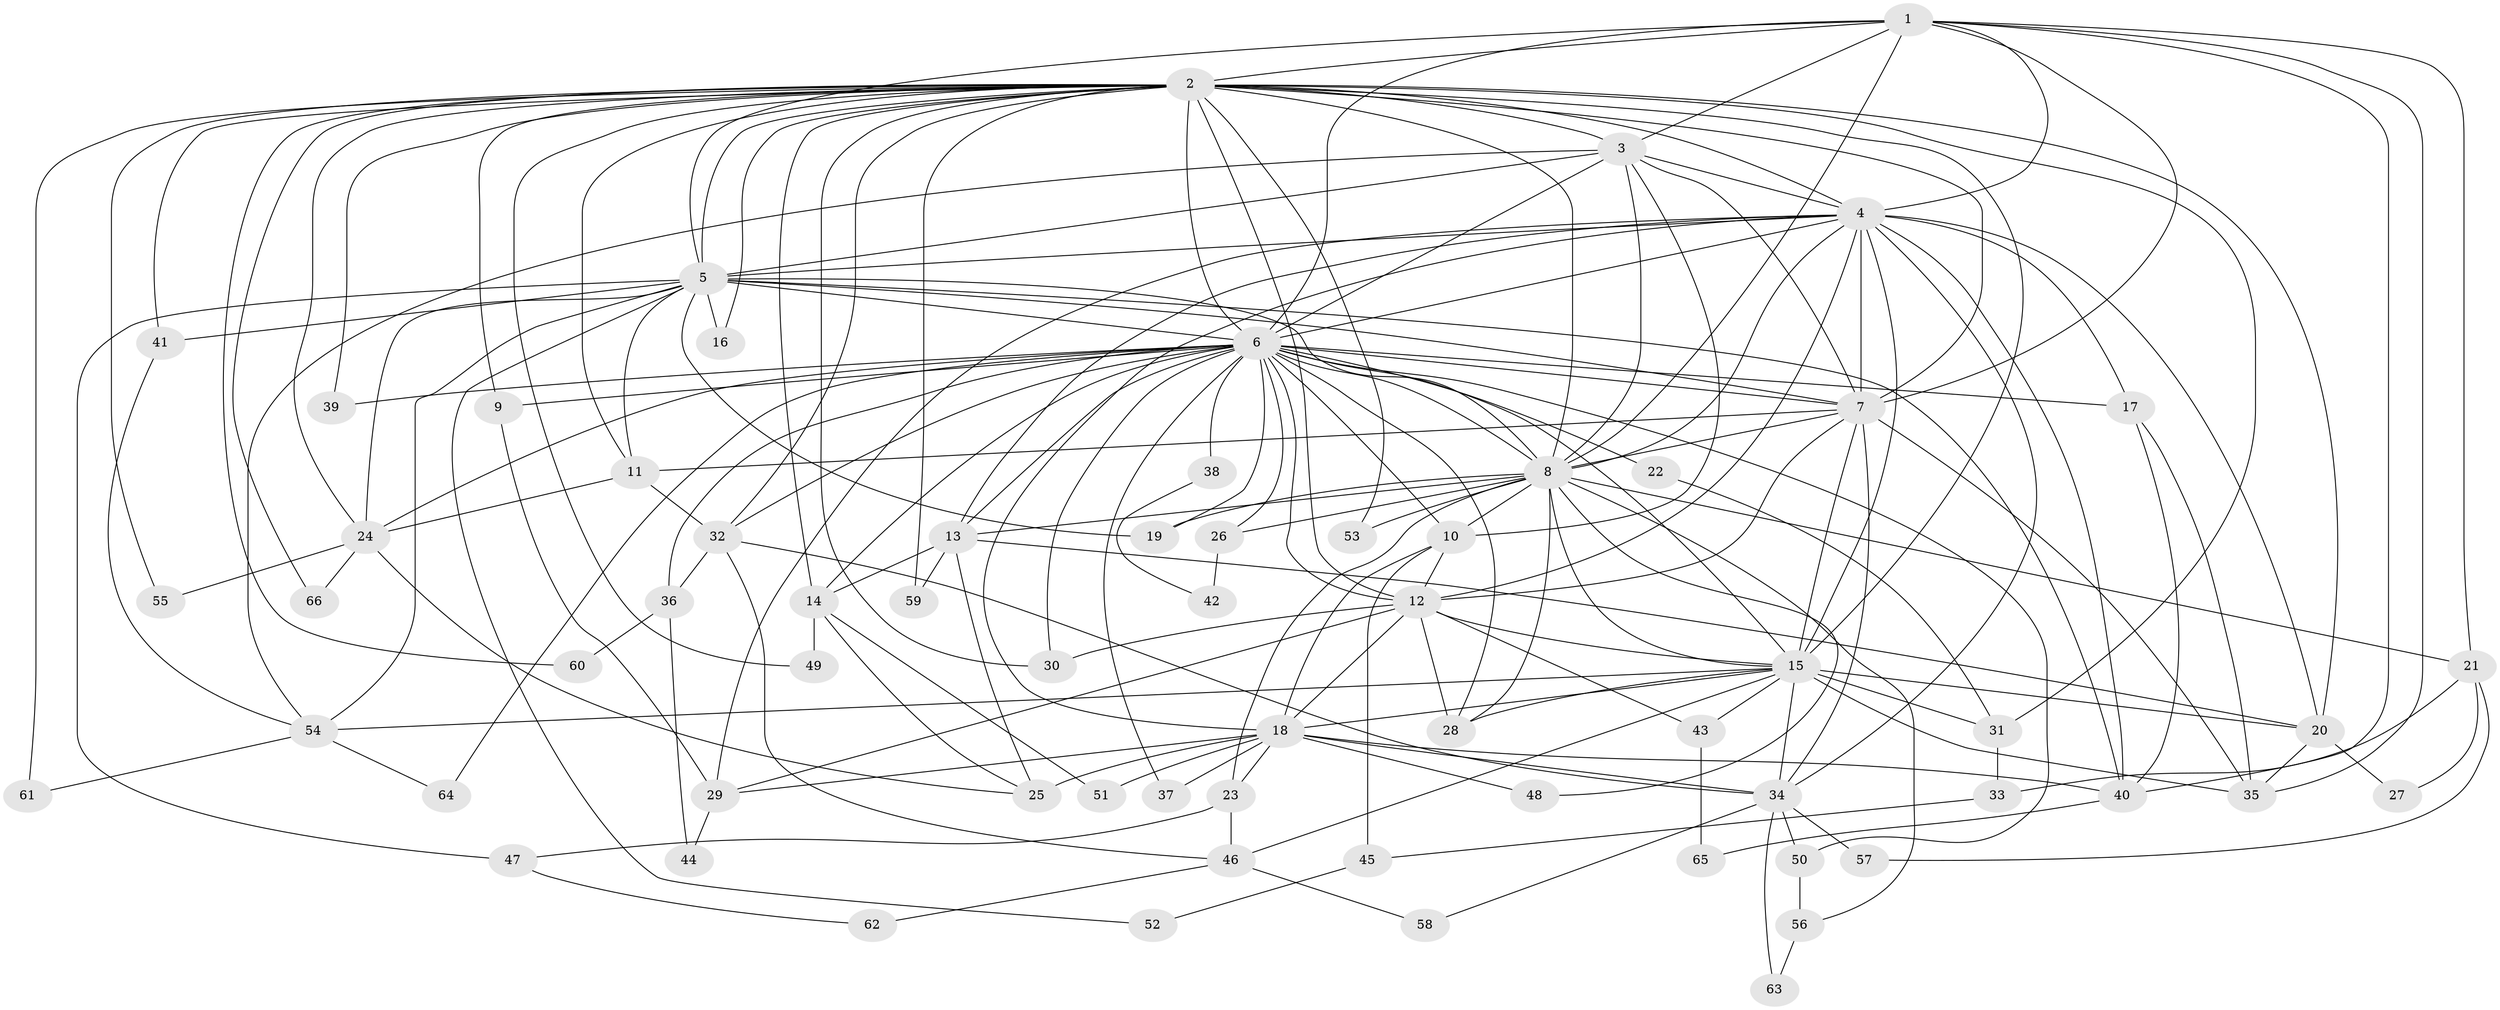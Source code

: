 // original degree distribution, {14: 0.007575757575757576, 15: 0.007575757575757576, 11: 0.015151515151515152, 24: 0.007575757575757576, 28: 0.007575757575757576, 19: 0.007575757575757576, 16: 0.007575757575757576, 31: 0.007575757575757576, 20: 0.007575757575757576, 35: 0.007575757575757576, 3: 0.1893939393939394, 7: 0.015151515151515152, 8: 0.007575757575757576, 5: 0.05303030303030303, 4: 0.11363636363636363, 2: 0.5075757575757576, 10: 0.007575757575757576, 6: 0.022727272727272728}
// Generated by graph-tools (version 1.1) at 2025/34/03/09/25 02:34:52]
// undirected, 66 vertices, 181 edges
graph export_dot {
graph [start="1"]
  node [color=gray90,style=filled];
  1;
  2;
  3;
  4;
  5;
  6;
  7;
  8;
  9;
  10;
  11;
  12;
  13;
  14;
  15;
  16;
  17;
  18;
  19;
  20;
  21;
  22;
  23;
  24;
  25;
  26;
  27;
  28;
  29;
  30;
  31;
  32;
  33;
  34;
  35;
  36;
  37;
  38;
  39;
  40;
  41;
  42;
  43;
  44;
  45;
  46;
  47;
  48;
  49;
  50;
  51;
  52;
  53;
  54;
  55;
  56;
  57;
  58;
  59;
  60;
  61;
  62;
  63;
  64;
  65;
  66;
  1 -- 2 [weight=3.0];
  1 -- 3 [weight=1.0];
  1 -- 4 [weight=1.0];
  1 -- 5 [weight=1.0];
  1 -- 6 [weight=2.0];
  1 -- 7 [weight=1.0];
  1 -- 8 [weight=1.0];
  1 -- 21 [weight=2.0];
  1 -- 35 [weight=1.0];
  1 -- 40 [weight=1.0];
  2 -- 3 [weight=2.0];
  2 -- 4 [weight=2.0];
  2 -- 5 [weight=2.0];
  2 -- 6 [weight=4.0];
  2 -- 7 [weight=2.0];
  2 -- 8 [weight=2.0];
  2 -- 9 [weight=1.0];
  2 -- 11 [weight=1.0];
  2 -- 12 [weight=1.0];
  2 -- 14 [weight=1.0];
  2 -- 15 [weight=1.0];
  2 -- 16 [weight=2.0];
  2 -- 20 [weight=1.0];
  2 -- 24 [weight=1.0];
  2 -- 30 [weight=1.0];
  2 -- 31 [weight=2.0];
  2 -- 32 [weight=1.0];
  2 -- 39 [weight=1.0];
  2 -- 41 [weight=1.0];
  2 -- 49 [weight=1.0];
  2 -- 53 [weight=1.0];
  2 -- 55 [weight=1.0];
  2 -- 59 [weight=1.0];
  2 -- 60 [weight=1.0];
  2 -- 61 [weight=1.0];
  2 -- 66 [weight=1.0];
  3 -- 4 [weight=1.0];
  3 -- 5 [weight=2.0];
  3 -- 6 [weight=2.0];
  3 -- 7 [weight=1.0];
  3 -- 8 [weight=1.0];
  3 -- 10 [weight=1.0];
  3 -- 54 [weight=1.0];
  4 -- 5 [weight=1.0];
  4 -- 6 [weight=2.0];
  4 -- 7 [weight=1.0];
  4 -- 8 [weight=1.0];
  4 -- 12 [weight=1.0];
  4 -- 13 [weight=1.0];
  4 -- 15 [weight=1.0];
  4 -- 17 [weight=4.0];
  4 -- 18 [weight=2.0];
  4 -- 20 [weight=2.0];
  4 -- 29 [weight=1.0];
  4 -- 34 [weight=1.0];
  4 -- 40 [weight=1.0];
  5 -- 6 [weight=3.0];
  5 -- 7 [weight=1.0];
  5 -- 8 [weight=1.0];
  5 -- 11 [weight=1.0];
  5 -- 16 [weight=2.0];
  5 -- 19 [weight=1.0];
  5 -- 24 [weight=1.0];
  5 -- 40 [weight=1.0];
  5 -- 41 [weight=1.0];
  5 -- 47 [weight=1.0];
  5 -- 52 [weight=1.0];
  5 -- 54 [weight=1.0];
  6 -- 7 [weight=4.0];
  6 -- 8 [weight=2.0];
  6 -- 9 [weight=1.0];
  6 -- 10 [weight=1.0];
  6 -- 12 [weight=1.0];
  6 -- 13 [weight=1.0];
  6 -- 14 [weight=1.0];
  6 -- 15 [weight=5.0];
  6 -- 17 [weight=2.0];
  6 -- 19 [weight=1.0];
  6 -- 22 [weight=1.0];
  6 -- 24 [weight=1.0];
  6 -- 26 [weight=1.0];
  6 -- 28 [weight=1.0];
  6 -- 30 [weight=1.0];
  6 -- 32 [weight=2.0];
  6 -- 36 [weight=1.0];
  6 -- 37 [weight=1.0];
  6 -- 38 [weight=1.0];
  6 -- 39 [weight=1.0];
  6 -- 50 [weight=1.0];
  6 -- 64 [weight=1.0];
  7 -- 8 [weight=1.0];
  7 -- 11 [weight=1.0];
  7 -- 12 [weight=1.0];
  7 -- 15 [weight=15.0];
  7 -- 34 [weight=1.0];
  7 -- 35 [weight=1.0];
  8 -- 10 [weight=1.0];
  8 -- 13 [weight=1.0];
  8 -- 15 [weight=1.0];
  8 -- 19 [weight=1.0];
  8 -- 21 [weight=1.0];
  8 -- 23 [weight=1.0];
  8 -- 26 [weight=1.0];
  8 -- 28 [weight=1.0];
  8 -- 48 [weight=1.0];
  8 -- 53 [weight=1.0];
  8 -- 56 [weight=1.0];
  9 -- 29 [weight=1.0];
  10 -- 12 [weight=1.0];
  10 -- 18 [weight=2.0];
  10 -- 45 [weight=1.0];
  11 -- 24 [weight=1.0];
  11 -- 32 [weight=4.0];
  12 -- 15 [weight=1.0];
  12 -- 18 [weight=2.0];
  12 -- 28 [weight=1.0];
  12 -- 29 [weight=1.0];
  12 -- 30 [weight=1.0];
  12 -- 43 [weight=1.0];
  13 -- 14 [weight=1.0];
  13 -- 20 [weight=1.0];
  13 -- 25 [weight=1.0];
  13 -- 59 [weight=1.0];
  14 -- 25 [weight=1.0];
  14 -- 49 [weight=1.0];
  14 -- 51 [weight=1.0];
  15 -- 18 [weight=1.0];
  15 -- 20 [weight=1.0];
  15 -- 28 [weight=1.0];
  15 -- 31 [weight=1.0];
  15 -- 34 [weight=1.0];
  15 -- 35 [weight=1.0];
  15 -- 43 [weight=1.0];
  15 -- 46 [weight=1.0];
  15 -- 54 [weight=1.0];
  17 -- 35 [weight=1.0];
  17 -- 40 [weight=1.0];
  18 -- 23 [weight=1.0];
  18 -- 25 [weight=4.0];
  18 -- 29 [weight=1.0];
  18 -- 34 [weight=1.0];
  18 -- 37 [weight=1.0];
  18 -- 40 [weight=1.0];
  18 -- 48 [weight=1.0];
  18 -- 51 [weight=1.0];
  20 -- 27 [weight=1.0];
  20 -- 35 [weight=1.0];
  21 -- 27 [weight=1.0];
  21 -- 33 [weight=1.0];
  21 -- 57 [weight=1.0];
  22 -- 31 [weight=1.0];
  23 -- 46 [weight=1.0];
  23 -- 47 [weight=1.0];
  24 -- 25 [weight=1.0];
  24 -- 55 [weight=1.0];
  24 -- 66 [weight=1.0];
  26 -- 42 [weight=1.0];
  29 -- 44 [weight=1.0];
  31 -- 33 [weight=1.0];
  32 -- 34 [weight=1.0];
  32 -- 36 [weight=1.0];
  32 -- 46 [weight=1.0];
  33 -- 45 [weight=1.0];
  34 -- 50 [weight=1.0];
  34 -- 57 [weight=1.0];
  34 -- 58 [weight=1.0];
  34 -- 63 [weight=1.0];
  36 -- 44 [weight=1.0];
  36 -- 60 [weight=1.0];
  38 -- 42 [weight=1.0];
  40 -- 65 [weight=1.0];
  41 -- 54 [weight=1.0];
  43 -- 65 [weight=1.0];
  45 -- 52 [weight=1.0];
  46 -- 58 [weight=1.0];
  46 -- 62 [weight=1.0];
  47 -- 62 [weight=1.0];
  50 -- 56 [weight=1.0];
  54 -- 61 [weight=1.0];
  54 -- 64 [weight=1.0];
  56 -- 63 [weight=1.0];
}
